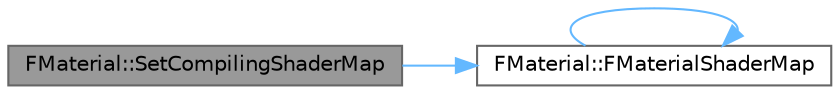 digraph "FMaterial::SetCompilingShaderMap"
{
 // INTERACTIVE_SVG=YES
 // LATEX_PDF_SIZE
  bgcolor="transparent";
  edge [fontname=Helvetica,fontsize=10,labelfontname=Helvetica,labelfontsize=10];
  node [fontname=Helvetica,fontsize=10,shape=box,height=0.2,width=0.4];
  rankdir="LR";
  Node1 [id="Node000001",label="FMaterial::SetCompilingShaderMap",height=0.2,width=0.4,color="gray40", fillcolor="grey60", style="filled", fontcolor="black",tooltip=" "];
  Node1 -> Node2 [id="edge1_Node000001_Node000002",color="steelblue1",style="solid",tooltip=" "];
  Node2 [id="Node000002",label="FMaterial::FMaterialShaderMap",height=0.2,width=0.4,color="grey40", fillcolor="white", style="filled",URL="$db/d78/classFMaterial.html#aee568d3752539a7d91053836561d5f50",tooltip=" "];
  Node2 -> Node2 [id="edge2_Node000002_Node000002",color="steelblue1",style="solid",tooltip=" "];
}
